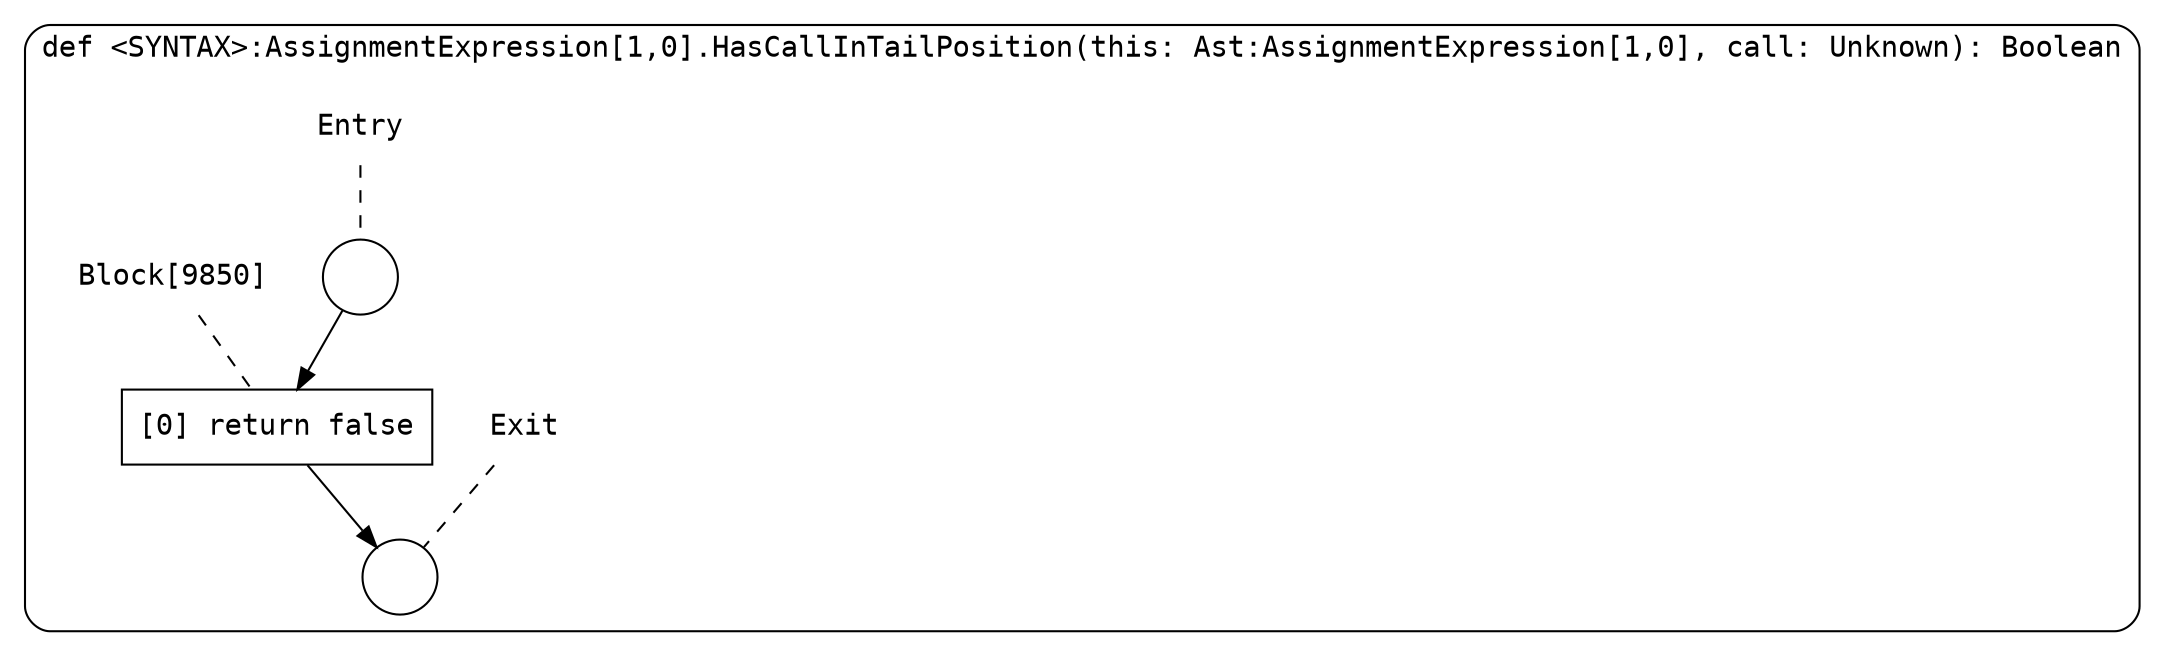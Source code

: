 digraph {
  graph [fontname = "Consolas"]
  node [fontname = "Consolas"]
  edge [fontname = "Consolas"]
  subgraph cluster1777 {
    label = "def <SYNTAX>:AssignmentExpression[1,0].HasCallInTailPosition(this: Ast:AssignmentExpression[1,0], call: Unknown): Boolean"
    style = rounded
    cluster1777_entry_name [shape=none, label=<<font color="black">Entry</font>>]
    cluster1777_entry_name -> cluster1777_entry [arrowhead=none, color="black", style=dashed]
    cluster1777_entry [shape=circle label=" " color="black" fillcolor="white" style=filled]
    cluster1777_entry -> node9850 [color="black"]
    cluster1777_exit_name [shape=none, label=<<font color="black">Exit</font>>]
    cluster1777_exit_name -> cluster1777_exit [arrowhead=none, color="black", style=dashed]
    cluster1777_exit [shape=circle label=" " color="black" fillcolor="white" style=filled]
    node9850_name [shape=none, label=<<font color="black">Block[9850]</font>>]
    node9850_name -> node9850 [arrowhead=none, color="black", style=dashed]
    node9850 [shape=box, label=<<font color="black">[0] return false<BR ALIGN="LEFT"/></font>> color="black" fillcolor="white", style=filled]
    node9850 -> cluster1777_exit [color="black"]
  }
}